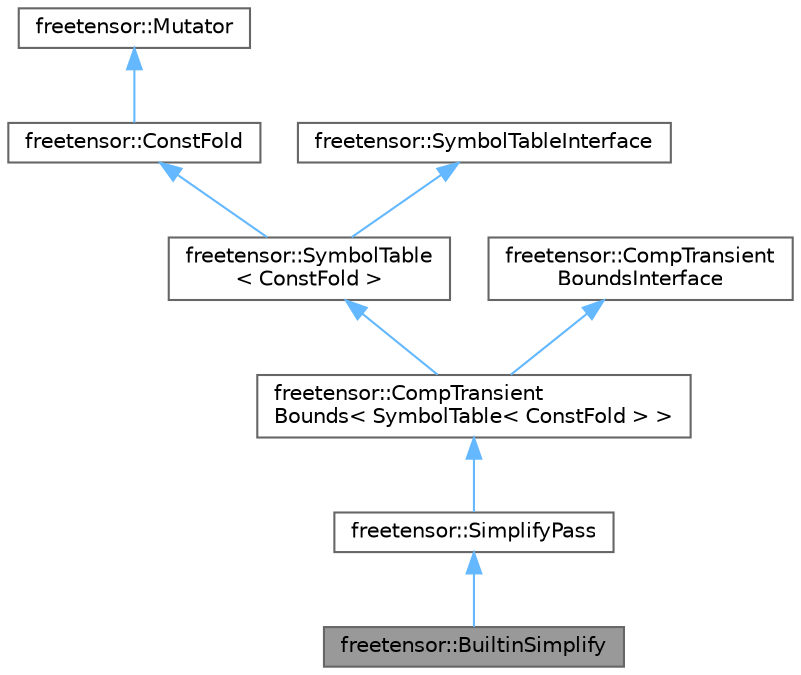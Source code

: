 digraph "freetensor::BuiltinSimplify"
{
 // LATEX_PDF_SIZE
  bgcolor="transparent";
  edge [fontname=Helvetica,fontsize=10,labelfontname=Helvetica,labelfontsize=10];
  node [fontname=Helvetica,fontsize=10,shape=box,height=0.2,width=0.4];
  Node1 [label="freetensor::BuiltinSimplify",height=0.2,width=0.4,color="gray40", fillcolor="grey60", style="filled", fontcolor="black",tooltip=" "];
  Node2 -> Node1 [dir="back",color="steelblue1",style="solid"];
  Node2 [label="freetensor::SimplifyPass",height=0.2,width=0.4,color="gray40", fillcolor="white", style="filled",URL="$classfreetensor_1_1SimplifyPass.html",tooltip=" "];
  Node3 -> Node2 [dir="back",color="steelblue1",style="solid"];
  Node3 [label="freetensor::CompTransient\lBounds\< SymbolTable\< ConstFold \> \>",height=0.2,width=0.4,color="gray40", fillcolor="white", style="filled",URL="$classfreetensor_1_1CompTransientBounds.html",tooltip=" "];
  Node4 -> Node3 [dir="back",color="steelblue1",style="solid"];
  Node4 [label="freetensor::SymbolTable\l\< ConstFold \>",height=0.2,width=0.4,color="gray40", fillcolor="white", style="filled",URL="$classfreetensor_1_1SymbolTable.html",tooltip=" "];
  Node5 -> Node4 [dir="back",color="steelblue1",style="solid"];
  Node5 [label="freetensor::ConstFold",height=0.2,width=0.4,color="gray40", fillcolor="white", style="filled",URL="$classfreetensor_1_1ConstFold.html",tooltip=" "];
  Node6 -> Node5 [dir="back",color="steelblue1",style="solid"];
  Node6 [label="freetensor::Mutator",height=0.2,width=0.4,color="gray40", fillcolor="white", style="filled",URL="$classfreetensor_1_1Mutator.html",tooltip=" "];
  Node7 -> Node4 [dir="back",color="steelblue1",style="solid"];
  Node7 [label="freetensor::SymbolTableInterface",height=0.2,width=0.4,color="gray40", fillcolor="white", style="filled",URL="$classfreetensor_1_1SymbolTableInterface.html",tooltip=" "];
  Node8 -> Node3 [dir="back",color="steelblue1",style="solid"];
  Node8 [label="freetensor::CompTransient\lBoundsInterface",height=0.2,width=0.4,color="gray40", fillcolor="white", style="filled",URL="$classfreetensor_1_1CompTransientBoundsInterface.html",tooltip=" "];
}
